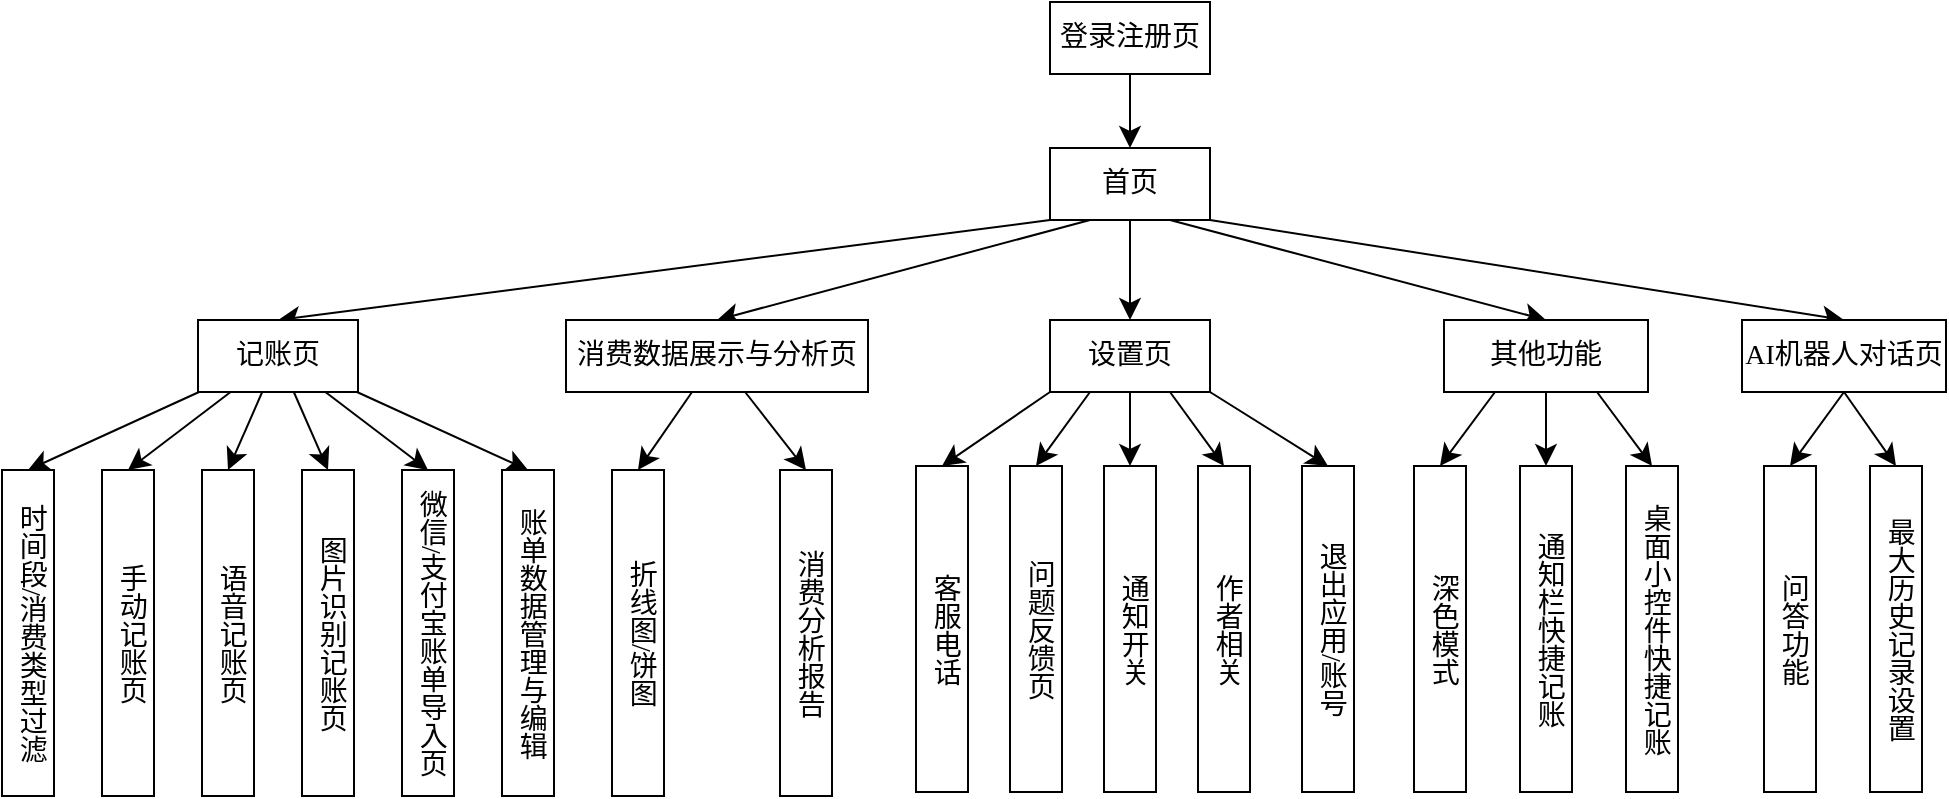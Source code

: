 <mxfile version="26.2.9">
  <diagram name="第 1 页" id="DEQJIB_DDu9PdUa7HAsH">
    <mxGraphModel dx="1428" dy="818" grid="0" gridSize="10" guides="1" tooltips="1" connect="1" arrows="1" fold="1" page="1" pageScale="1" pageWidth="1654" pageHeight="2336" math="0" shadow="0">
      <root>
        <mxCell id="0" />
        <mxCell id="1" parent="0" />
        <mxCell id="Obxem9QdHJMdWHJw-zHc-58" style="edgeStyle=none;curved=1;rounded=0;orthogonalLoop=1;jettySize=auto;html=1;entryX=0.5;entryY=0;entryDx=0;entryDy=0;startSize=8;endSize=8;fontFamily=宋体;fontSize=14;" edge="1" parent="1" source="Obxem9QdHJMdWHJw-zHc-56" target="Obxem9QdHJMdWHJw-zHc-57">
          <mxGeometry relative="1" as="geometry" />
        </mxCell>
        <mxCell id="Obxem9QdHJMdWHJw-zHc-56" value="登录注册页" style="rounded=0;whiteSpace=wrap;html=1;fontFamily=宋体;fontSize=14;" vertex="1" parent="1">
          <mxGeometry x="754" y="67" width="80" height="36" as="geometry" />
        </mxCell>
        <mxCell id="Obxem9QdHJMdWHJw-zHc-105" style="edgeStyle=none;curved=1;rounded=0;orthogonalLoop=1;jettySize=auto;html=1;entryX=0.5;entryY=0;entryDx=0;entryDy=0;startSize=8;endSize=8;" edge="1" parent="1" source="Obxem9QdHJMdWHJw-zHc-57" target="Obxem9QdHJMdWHJw-zHc-62">
          <mxGeometry relative="1" as="geometry" />
        </mxCell>
        <mxCell id="Obxem9QdHJMdWHJw-zHc-106" style="edgeStyle=none;curved=1;rounded=0;orthogonalLoop=1;jettySize=auto;html=1;exitX=0.25;exitY=1;exitDx=0;exitDy=0;entryX=0.5;entryY=0;entryDx=0;entryDy=0;startSize=8;endSize=8;" edge="1" parent="1" source="Obxem9QdHJMdWHJw-zHc-57" target="Obxem9QdHJMdWHJw-zHc-60">
          <mxGeometry relative="1" as="geometry" />
        </mxCell>
        <mxCell id="Obxem9QdHJMdWHJw-zHc-107" style="edgeStyle=none;curved=1;rounded=0;orthogonalLoop=1;jettySize=auto;html=1;exitX=0.75;exitY=1;exitDx=0;exitDy=0;entryX=0.5;entryY=0;entryDx=0;entryDy=0;startSize=8;endSize=8;" edge="1" parent="1" source="Obxem9QdHJMdWHJw-zHc-57" target="Obxem9QdHJMdWHJw-zHc-79">
          <mxGeometry relative="1" as="geometry" />
        </mxCell>
        <mxCell id="Obxem9QdHJMdWHJw-zHc-108" style="edgeStyle=none;curved=1;rounded=0;orthogonalLoop=1;jettySize=auto;html=1;exitX=1;exitY=1;exitDx=0;exitDy=0;entryX=0.5;entryY=0;entryDx=0;entryDy=0;startSize=8;endSize=8;" edge="1" parent="1" source="Obxem9QdHJMdWHJw-zHc-57" target="Obxem9QdHJMdWHJw-zHc-61">
          <mxGeometry relative="1" as="geometry" />
        </mxCell>
        <mxCell id="Obxem9QdHJMdWHJw-zHc-109" style="edgeStyle=none;curved=1;rounded=0;orthogonalLoop=1;jettySize=auto;html=1;exitX=0;exitY=1;exitDx=0;exitDy=0;entryX=0.5;entryY=0;entryDx=0;entryDy=0;startSize=8;endSize=8;" edge="1" parent="1" source="Obxem9QdHJMdWHJw-zHc-57" target="Obxem9QdHJMdWHJw-zHc-59">
          <mxGeometry relative="1" as="geometry" />
        </mxCell>
        <mxCell id="Obxem9QdHJMdWHJw-zHc-57" value="首页" style="rounded=0;whiteSpace=wrap;html=1;fontFamily=宋体;fontSize=14;" vertex="1" parent="1">
          <mxGeometry x="754" y="140" width="80" height="36" as="geometry" />
        </mxCell>
        <mxCell id="Obxem9QdHJMdWHJw-zHc-84" style="edgeStyle=none;curved=1;rounded=0;orthogonalLoop=1;jettySize=auto;html=1;entryX=0.5;entryY=0;entryDx=0;entryDy=0;startSize=8;endSize=8;" edge="1" parent="1" source="Obxem9QdHJMdWHJw-zHc-59" target="Obxem9QdHJMdWHJw-zHc-63">
          <mxGeometry relative="1" as="geometry" />
        </mxCell>
        <mxCell id="Obxem9QdHJMdWHJw-zHc-85" style="edgeStyle=none;curved=1;rounded=0;orthogonalLoop=1;jettySize=auto;html=1;entryX=0.5;entryY=0;entryDx=0;entryDy=0;startSize=8;endSize=8;" edge="1" parent="1" source="Obxem9QdHJMdWHJw-zHc-59" target="Obxem9QdHJMdWHJw-zHc-64">
          <mxGeometry relative="1" as="geometry" />
        </mxCell>
        <mxCell id="Obxem9QdHJMdWHJw-zHc-86" style="edgeStyle=none;curved=1;rounded=0;orthogonalLoop=1;jettySize=auto;html=1;entryX=0.5;entryY=0;entryDx=0;entryDy=0;startSize=8;endSize=8;" edge="1" parent="1" source="Obxem9QdHJMdWHJw-zHc-59" target="Obxem9QdHJMdWHJw-zHc-66">
          <mxGeometry relative="1" as="geometry" />
        </mxCell>
        <mxCell id="Obxem9QdHJMdWHJw-zHc-87" style="edgeStyle=none;curved=1;rounded=0;orthogonalLoop=1;jettySize=auto;html=1;entryX=0.5;entryY=0;entryDx=0;entryDy=0;startSize=8;endSize=8;" edge="1" parent="1" source="Obxem9QdHJMdWHJw-zHc-59" target="Obxem9QdHJMdWHJw-zHc-67">
          <mxGeometry relative="1" as="geometry" />
        </mxCell>
        <mxCell id="Obxem9QdHJMdWHJw-zHc-88" style="edgeStyle=none;curved=1;rounded=0;orthogonalLoop=1;jettySize=auto;html=1;entryX=0.5;entryY=0;entryDx=0;entryDy=0;startSize=8;endSize=8;" edge="1" parent="1" source="Obxem9QdHJMdWHJw-zHc-59" target="Obxem9QdHJMdWHJw-zHc-68">
          <mxGeometry relative="1" as="geometry" />
        </mxCell>
        <mxCell id="Obxem9QdHJMdWHJw-zHc-89" style="edgeStyle=none;curved=1;rounded=0;orthogonalLoop=1;jettySize=auto;html=1;entryX=0.5;entryY=0;entryDx=0;entryDy=0;startSize=8;endSize=8;" edge="1" parent="1" source="Obxem9QdHJMdWHJw-zHc-59" target="Obxem9QdHJMdWHJw-zHc-69">
          <mxGeometry relative="1" as="geometry" />
        </mxCell>
        <mxCell id="Obxem9QdHJMdWHJw-zHc-59" value="记账页" style="rounded=0;whiteSpace=wrap;html=1;fontFamily=宋体;fontSize=14;" vertex="1" parent="1">
          <mxGeometry x="328" y="226" width="80" height="36" as="geometry" />
        </mxCell>
        <mxCell id="Obxem9QdHJMdWHJw-zHc-90" style="edgeStyle=none;curved=1;rounded=0;orthogonalLoop=1;jettySize=auto;html=1;entryX=0.5;entryY=0;entryDx=0;entryDy=0;startSize=8;endSize=8;" edge="1" parent="1" source="Obxem9QdHJMdWHJw-zHc-60" target="Obxem9QdHJMdWHJw-zHc-71">
          <mxGeometry relative="1" as="geometry" />
        </mxCell>
        <mxCell id="Obxem9QdHJMdWHJw-zHc-91" style="edgeStyle=none;curved=1;rounded=0;orthogonalLoop=1;jettySize=auto;html=1;entryX=0.5;entryY=0;entryDx=0;entryDy=0;startSize=8;endSize=8;" edge="1" parent="1" source="Obxem9QdHJMdWHJw-zHc-60" target="Obxem9QdHJMdWHJw-zHc-72">
          <mxGeometry relative="1" as="geometry" />
        </mxCell>
        <mxCell id="Obxem9QdHJMdWHJw-zHc-60" value="&lt;p class=&quot;MsoNormal&quot; style=&quot;margin: 0pt 0pt 0.0pt; text-align: justify;&quot;&gt;&lt;span&gt;&lt;font&gt;消费数据展示与分析页&lt;/font&gt;&lt;/span&gt;&lt;/p&gt;" style="rounded=0;whiteSpace=wrap;html=1;fontFamily=宋体;fontSize=14;" vertex="1" parent="1">
          <mxGeometry x="512" y="226" width="151" height="36" as="geometry" />
        </mxCell>
        <mxCell id="Obxem9QdHJMdWHJw-zHc-112" style="edgeStyle=none;curved=1;rounded=0;orthogonalLoop=1;jettySize=auto;html=1;exitX=0.5;exitY=1;exitDx=0;exitDy=0;entryX=0.5;entryY=0;entryDx=0;entryDy=0;startSize=8;endSize=8;" edge="1" parent="1" source="Obxem9QdHJMdWHJw-zHc-61" target="Obxem9QdHJMdWHJw-zHc-110">
          <mxGeometry relative="1" as="geometry" />
        </mxCell>
        <mxCell id="Obxem9QdHJMdWHJw-zHc-113" style="edgeStyle=none;curved=1;rounded=0;orthogonalLoop=1;jettySize=auto;html=1;exitX=0.5;exitY=1;exitDx=0;exitDy=0;entryX=0.5;entryY=0;entryDx=0;entryDy=0;startSize=8;endSize=8;" edge="1" parent="1" source="Obxem9QdHJMdWHJw-zHc-61" target="Obxem9QdHJMdWHJw-zHc-111">
          <mxGeometry relative="1" as="geometry" />
        </mxCell>
        <mxCell id="Obxem9QdHJMdWHJw-zHc-61" value="&lt;p class=&quot;MsoNormal&quot; style=&quot;margin: 0pt 0pt 0.0pt; text-align: justify;&quot;&gt;&lt;span&gt;AI&lt;font&gt;机器人对话页&lt;/font&gt;&lt;/span&gt;&lt;/p&gt;" style="rounded=0;whiteSpace=wrap;html=1;fontFamily=宋体;fontSize=14;" vertex="1" parent="1">
          <mxGeometry x="1100" y="226" width="102" height="36" as="geometry" />
        </mxCell>
        <mxCell id="Obxem9QdHJMdWHJw-zHc-94" style="edgeStyle=none;curved=1;rounded=0;orthogonalLoop=1;jettySize=auto;html=1;entryX=0.5;entryY=0;entryDx=0;entryDy=0;startSize=8;endSize=8;" edge="1" parent="1" source="Obxem9QdHJMdWHJw-zHc-62" target="Obxem9QdHJMdWHJw-zHc-76">
          <mxGeometry relative="1" as="geometry" />
        </mxCell>
        <mxCell id="Obxem9QdHJMdWHJw-zHc-96" style="edgeStyle=none;curved=1;rounded=0;orthogonalLoop=1;jettySize=auto;html=1;exitX=0.75;exitY=1;exitDx=0;exitDy=0;entryX=0.5;entryY=0;entryDx=0;entryDy=0;startSize=8;endSize=8;" edge="1" parent="1" source="Obxem9QdHJMdWHJw-zHc-62" target="Obxem9QdHJMdWHJw-zHc-77">
          <mxGeometry relative="1" as="geometry" />
        </mxCell>
        <mxCell id="Obxem9QdHJMdWHJw-zHc-99" style="edgeStyle=none;curved=1;rounded=0;orthogonalLoop=1;jettySize=auto;html=1;exitX=0.25;exitY=1;exitDx=0;exitDy=0;entryX=0.5;entryY=0;entryDx=0;entryDy=0;startSize=8;endSize=8;" edge="1" parent="1" source="Obxem9QdHJMdWHJw-zHc-62" target="Obxem9QdHJMdWHJw-zHc-75">
          <mxGeometry relative="1" as="geometry" />
        </mxCell>
        <mxCell id="Obxem9QdHJMdWHJw-zHc-100" style="edgeStyle=none;curved=1;rounded=0;orthogonalLoop=1;jettySize=auto;html=1;exitX=0;exitY=1;exitDx=0;exitDy=0;entryX=0.5;entryY=0;entryDx=0;entryDy=0;startSize=8;endSize=8;" edge="1" parent="1" source="Obxem9QdHJMdWHJw-zHc-62" target="Obxem9QdHJMdWHJw-zHc-74">
          <mxGeometry relative="1" as="geometry" />
        </mxCell>
        <mxCell id="Obxem9QdHJMdWHJw-zHc-101" style="edgeStyle=none;curved=1;rounded=0;orthogonalLoop=1;jettySize=auto;html=1;exitX=1;exitY=1;exitDx=0;exitDy=0;entryX=0.5;entryY=0;entryDx=0;entryDy=0;startSize=8;endSize=8;" edge="1" parent="1" source="Obxem9QdHJMdWHJw-zHc-62" target="Obxem9QdHJMdWHJw-zHc-78">
          <mxGeometry relative="1" as="geometry" />
        </mxCell>
        <mxCell id="Obxem9QdHJMdWHJw-zHc-62" value="&lt;p class=&quot;MsoNormal&quot; style=&quot;margin: 0pt 0pt 0.0pt; text-align: justify;&quot;&gt;&lt;span&gt;&lt;font&gt;设置页&lt;/font&gt;&lt;/span&gt;&lt;/p&gt;" style="rounded=0;whiteSpace=wrap;html=1;fontFamily=宋体;fontSize=14;" vertex="1" parent="1">
          <mxGeometry x="754" y="226" width="80" height="36" as="geometry" />
        </mxCell>
        <mxCell id="Obxem9QdHJMdWHJw-zHc-63" value="时间段/消费类型过滤" style="rounded=0;whiteSpace=wrap;html=1;fontFamily=宋体;fontSize=14;textDirection=vertical-rl;" vertex="1" parent="1">
          <mxGeometry x="230" y="301" width="26" height="163" as="geometry" />
        </mxCell>
        <mxCell id="Obxem9QdHJMdWHJw-zHc-64" value="手动记账页" style="rounded=0;whiteSpace=wrap;html=1;fontFamily=宋体;fontSize=14;textDirection=vertical-rl;" vertex="1" parent="1">
          <mxGeometry x="280" y="301" width="26" height="163" as="geometry" />
        </mxCell>
        <mxCell id="Obxem9QdHJMdWHJw-zHc-66" value="语音记账页" style="rounded=0;whiteSpace=wrap;html=1;fontFamily=宋体;fontSize=14;textDirection=vertical-rl;" vertex="1" parent="1">
          <mxGeometry x="330" y="301" width="26" height="163" as="geometry" />
        </mxCell>
        <mxCell id="Obxem9QdHJMdWHJw-zHc-67" value="图片识别记账页" style="rounded=0;whiteSpace=wrap;html=1;fontFamily=宋体;fontSize=14;textDirection=vertical-rl;" vertex="1" parent="1">
          <mxGeometry x="380" y="301" width="26" height="163" as="geometry" />
        </mxCell>
        <mxCell id="Obxem9QdHJMdWHJw-zHc-68" value="微信/支付宝账单导入页" style="rounded=0;whiteSpace=wrap;html=1;fontFamily=宋体;fontSize=14;textDirection=vertical-rl;" vertex="1" parent="1">
          <mxGeometry x="430" y="301" width="26" height="163" as="geometry" />
        </mxCell>
        <mxCell id="Obxem9QdHJMdWHJw-zHc-69" value="账单数据管理与编辑" style="rounded=0;whiteSpace=wrap;html=1;fontFamily=宋体;fontSize=14;textDirection=vertical-rl;" vertex="1" parent="1">
          <mxGeometry x="480" y="301" width="26" height="163" as="geometry" />
        </mxCell>
        <mxCell id="Obxem9QdHJMdWHJw-zHc-71" value="折线图/饼图" style="rounded=0;whiteSpace=wrap;html=1;fontFamily=宋体;fontSize=14;textDirection=vertical-rl;" vertex="1" parent="1">
          <mxGeometry x="535" y="301" width="26" height="163" as="geometry" />
        </mxCell>
        <mxCell id="Obxem9QdHJMdWHJw-zHc-72" value="消费分析报告" style="rounded=0;whiteSpace=wrap;html=1;fontFamily=宋体;fontSize=14;textDirection=vertical-rl;" vertex="1" parent="1">
          <mxGeometry x="619" y="301" width="26" height="163" as="geometry" />
        </mxCell>
        <mxCell id="Obxem9QdHJMdWHJw-zHc-73" style="edgeStyle=none;curved=1;rounded=0;orthogonalLoop=1;jettySize=auto;html=1;exitX=1;exitY=0.5;exitDx=0;exitDy=0;startSize=8;endSize=8;" edge="1" parent="1" source="Obxem9QdHJMdWHJw-zHc-72" target="Obxem9QdHJMdWHJw-zHc-72">
          <mxGeometry relative="1" as="geometry" />
        </mxCell>
        <mxCell id="Obxem9QdHJMdWHJw-zHc-74" value="客服电话" style="rounded=0;whiteSpace=wrap;html=1;fontFamily=宋体;fontSize=14;textDirection=vertical-rl;" vertex="1" parent="1">
          <mxGeometry x="687" y="299" width="26" height="163" as="geometry" />
        </mxCell>
        <mxCell id="Obxem9QdHJMdWHJw-zHc-75" value="问题反馈页" style="rounded=0;whiteSpace=wrap;html=1;fontFamily=宋体;fontSize=14;textDirection=vertical-rl;" vertex="1" parent="1">
          <mxGeometry x="734" y="299" width="26" height="163" as="geometry" />
        </mxCell>
        <mxCell id="Obxem9QdHJMdWHJw-zHc-76" value="通知开关" style="rounded=0;whiteSpace=wrap;html=1;fontFamily=宋体;fontSize=14;textDirection=vertical-rl;" vertex="1" parent="1">
          <mxGeometry x="781" y="299" width="26" height="163" as="geometry" />
        </mxCell>
        <mxCell id="Obxem9QdHJMdWHJw-zHc-77" value="作者相关" style="rounded=0;whiteSpace=wrap;html=1;fontFamily=宋体;fontSize=14;textDirection=vertical-rl;" vertex="1" parent="1">
          <mxGeometry x="828" y="299" width="26" height="163" as="geometry" />
        </mxCell>
        <mxCell id="Obxem9QdHJMdWHJw-zHc-78" value="退出应用/账号" style="rounded=0;whiteSpace=wrap;html=1;fontFamily=宋体;fontSize=14;textDirection=vertical-rl;" vertex="1" parent="1">
          <mxGeometry x="880" y="299" width="26" height="163" as="geometry" />
        </mxCell>
        <mxCell id="Obxem9QdHJMdWHJw-zHc-102" style="edgeStyle=none;curved=1;rounded=0;orthogonalLoop=1;jettySize=auto;html=1;startSize=8;endSize=8;" edge="1" parent="1" source="Obxem9QdHJMdWHJw-zHc-79" target="Obxem9QdHJMdWHJw-zHc-81">
          <mxGeometry relative="1" as="geometry" />
        </mxCell>
        <mxCell id="Obxem9QdHJMdWHJw-zHc-103" style="edgeStyle=none;curved=1;rounded=0;orthogonalLoop=1;jettySize=auto;html=1;exitX=0.25;exitY=1;exitDx=0;exitDy=0;entryX=0.5;entryY=0;entryDx=0;entryDy=0;startSize=8;endSize=8;" edge="1" parent="1" source="Obxem9QdHJMdWHJw-zHc-79" target="Obxem9QdHJMdWHJw-zHc-80">
          <mxGeometry relative="1" as="geometry" />
        </mxCell>
        <mxCell id="Obxem9QdHJMdWHJw-zHc-104" style="edgeStyle=none;curved=1;rounded=0;orthogonalLoop=1;jettySize=auto;html=1;exitX=0.75;exitY=1;exitDx=0;exitDy=0;entryX=0.5;entryY=0;entryDx=0;entryDy=0;startSize=8;endSize=8;" edge="1" parent="1" source="Obxem9QdHJMdWHJw-zHc-79" target="Obxem9QdHJMdWHJw-zHc-82">
          <mxGeometry relative="1" as="geometry" />
        </mxCell>
        <mxCell id="Obxem9QdHJMdWHJw-zHc-79" value="&lt;p class=&quot;MsoNormal&quot; style=&quot;margin: 0pt 0pt 0.0pt; text-align: justify;&quot;&gt;其他功能&lt;/p&gt;" style="rounded=0;whiteSpace=wrap;html=1;fontFamily=宋体;fontSize=14;" vertex="1" parent="1">
          <mxGeometry x="951" y="226" width="102" height="36" as="geometry" />
        </mxCell>
        <mxCell id="Obxem9QdHJMdWHJw-zHc-80" value="深色模式" style="rounded=0;whiteSpace=wrap;html=1;fontFamily=宋体;fontSize=14;textDirection=vertical-rl;" vertex="1" parent="1">
          <mxGeometry x="936" y="299" width="26" height="163" as="geometry" />
        </mxCell>
        <mxCell id="Obxem9QdHJMdWHJw-zHc-81" value="通知栏快捷记账" style="rounded=0;whiteSpace=wrap;html=1;fontFamily=宋体;fontSize=14;textDirection=vertical-rl;" vertex="1" parent="1">
          <mxGeometry x="989" y="299" width="26" height="163" as="geometry" />
        </mxCell>
        <mxCell id="Obxem9QdHJMdWHJw-zHc-82" value="桌面小控件快捷记账" style="rounded=0;whiteSpace=wrap;html=1;fontFamily=宋体;fontSize=14;textDirection=vertical-rl;" vertex="1" parent="1">
          <mxGeometry x="1042" y="299" width="26" height="163" as="geometry" />
        </mxCell>
        <mxCell id="Obxem9QdHJMdWHJw-zHc-110" value="问答功能" style="rounded=0;whiteSpace=wrap;html=1;fontFamily=宋体;fontSize=14;textDirection=vertical-rl;" vertex="1" parent="1">
          <mxGeometry x="1111" y="299" width="26" height="163" as="geometry" />
        </mxCell>
        <mxCell id="Obxem9QdHJMdWHJw-zHc-111" value="最大历史记录设置" style="rounded=0;whiteSpace=wrap;html=1;fontFamily=宋体;fontSize=14;textDirection=vertical-rl;" vertex="1" parent="1">
          <mxGeometry x="1164" y="299" width="26" height="163" as="geometry" />
        </mxCell>
      </root>
    </mxGraphModel>
  </diagram>
</mxfile>
